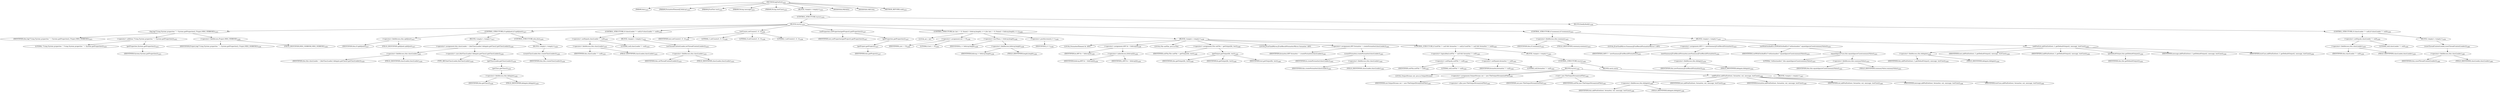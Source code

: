 digraph "logVmExit" {  
"3038" [label = <(METHOD,logVmExit)<SUB>1422</SUB>> ]
"185" [label = <(PARAM,this)<SUB>1422</SUB>> ]
"3039" [label = <(PARAM,FormatterElement[] feArray)<SUB>1422</SUB>> ]
"3040" [label = <(PARAM,JUnitTest test)<SUB>1422</SUB>> ]
"3041" [label = <(PARAM,String message)<SUB>1423</SUB>> ]
"3042" [label = <(PARAM,String testCase)<SUB>1423</SUB>> ]
"3043" [label = <(BLOCK,&lt;empty&gt;,&lt;empty&gt;)<SUB>1423</SUB>> ]
"3044" [label = <(CONTROL_STRUCTURE,try,try)<SUB>1424</SUB>> ]
"3045" [label = <(BLOCK,try,try)<SUB>1424</SUB>> ]
"3046" [label = <(log,log(&quot;Using System properties &quot; + System.getProperties(), Project.MSG_VERBOSE))<SUB>1425</SUB>> ]
"184" [label = <(IDENTIFIER,this,log(&quot;Using System properties &quot; + System.getProperties(), Project.MSG_VERBOSE))<SUB>1425</SUB>> ]
"3047" [label = <(&lt;operator&gt;.addition,&quot;Using System properties &quot; + System.getProperties())<SUB>1425</SUB>> ]
"3048" [label = <(LITERAL,&quot;Using System properties &quot;,&quot;Using System properties &quot; + System.getProperties())<SUB>1425</SUB>> ]
"3049" [label = <(getProperties,System.getProperties())<SUB>1425</SUB>> ]
"3050" [label = <(IDENTIFIER,System,System.getProperties())<SUB>1425</SUB>> ]
"3051" [label = <(&lt;operator&gt;.fieldAccess,Project.MSG_VERBOSE)<SUB>1426</SUB>> ]
"3052" [label = <(IDENTIFIER,Project,log(&quot;Using System properties &quot; + System.getProperties(), Project.MSG_VERBOSE))<SUB>1426</SUB>> ]
"3053" [label = <(FIELD_IDENTIFIER,MSG_VERBOSE,MSG_VERBOSE)<SUB>1426</SUB>> ]
"3054" [label = <(CONTROL_STRUCTURE,if (splitJunit),if (splitJunit))<SUB>1427</SUB>> ]
"3055" [label = <(&lt;operator&gt;.fieldAccess,this.splitJunit)<SUB>1427</SUB>> ]
"3056" [label = <(IDENTIFIER,this,if (splitJunit))<SUB>1427</SUB>> ]
"3057" [label = <(FIELD_IDENTIFIER,splitJunit,splitJunit)<SUB>1427</SUB>> ]
"3058" [label = <(BLOCK,&lt;empty&gt;,&lt;empty&gt;)<SUB>1427</SUB>> ]
"3059" [label = <(&lt;operator&gt;.assignment,this.classLoader = (AntClassLoader) delegate.getClass().getClassLoader())<SUB>1428</SUB>> ]
"3060" [label = <(&lt;operator&gt;.fieldAccess,this.classLoader)<SUB>1428</SUB>> ]
"3061" [label = <(IDENTIFIER,this,this.classLoader = (AntClassLoader) delegate.getClass().getClassLoader())<SUB>1428</SUB>> ]
"3062" [label = <(FIELD_IDENTIFIER,classLoader,classLoader)<SUB>1428</SUB>> ]
"3063" [label = <(&lt;operator&gt;.cast,(AntClassLoader) delegate.getClass().getClassLoader())<SUB>1428</SUB>> ]
"3064" [label = <(TYPE_REF,AntClassLoader,AntClassLoader)<SUB>1428</SUB>> ]
"3065" [label = <(getClassLoader,getClassLoader())<SUB>1428</SUB>> ]
"3066" [label = <(getClass,getClass())<SUB>1428</SUB>> ]
"3067" [label = <(&lt;operator&gt;.fieldAccess,this.delegate)<SUB>1428</SUB>> ]
"3068" [label = <(IDENTIFIER,this,getClass())<SUB>1428</SUB>> ]
"3069" [label = <(FIELD_IDENTIFIER,delegate,delegate)<SUB>1428</SUB>> ]
"3070" [label = <(CONTROL_STRUCTURE,else,else)<SUB>1429</SUB>> ]
"3071" [label = <(BLOCK,&lt;empty&gt;,&lt;empty&gt;)<SUB>1429</SUB>> ]
"3072" [label = <(createClassLoader,this.createClassLoader())<SUB>1430</SUB>> ]
"186" [label = <(IDENTIFIER,this,this.createClassLoader())<SUB>1430</SUB>> ]
"3073" [label = <(CONTROL_STRUCTURE,if (classLoader != null),if (classLoader != null))<SUB>1432</SUB>> ]
"3074" [label = <(&lt;operator&gt;.notEquals,classLoader != null)<SUB>1432</SUB>> ]
"3075" [label = <(&lt;operator&gt;.fieldAccess,this.classLoader)<SUB>1432</SUB>> ]
"3076" [label = <(IDENTIFIER,this,classLoader != null)<SUB>1432</SUB>> ]
"3077" [label = <(FIELD_IDENTIFIER,classLoader,classLoader)<SUB>1432</SUB>> ]
"3078" [label = <(LITERAL,null,classLoader != null)<SUB>1432</SUB>> ]
"3079" [label = <(BLOCK,&lt;empty&gt;,&lt;empty&gt;)<SUB>1432</SUB>> ]
"3080" [label = <(setThreadContextLoader,setThreadContextLoader())<SUB>1433</SUB>> ]
"3081" [label = <(&lt;operator&gt;.fieldAccess,this.classLoader)<SUB>1433</SUB>> ]
"3082" [label = <(IDENTIFIER,this,setThreadContextLoader())<SUB>1433</SUB>> ]
"3083" [label = <(FIELD_IDENTIFIER,classLoader,classLoader)<SUB>1433</SUB>> ]
"3084" [label = <(setCounts,setCounts(1, 0, 1))<SUB>1436</SUB>> ]
"3085" [label = <(IDENTIFIER,test,setCounts(1, 0, 1))<SUB>1436</SUB>> ]
"3086" [label = <(LITERAL,1,setCounts(1, 0, 1))<SUB>1436</SUB>> ]
"3087" [label = <(LITERAL,0,setCounts(1, 0, 1))<SUB>1436</SUB>> ]
"3088" [label = <(LITERAL,1,setCounts(1, 0, 1))<SUB>1436</SUB>> ]
"3089" [label = <(setProperties,setProperties(getProject().getProperties()))<SUB>1437</SUB>> ]
"3090" [label = <(IDENTIFIER,test,setProperties(getProject().getProperties()))<SUB>1437</SUB>> ]
"3091" [label = <(getProperties,getProperties())<SUB>1437</SUB>> ]
"3092" [label = <(getProject,getProject())<SUB>1437</SUB>> ]
"187" [label = <(IDENTIFIER,this,getProject())<SUB>1437</SUB>> ]
"3093" [label = <(CONTROL_STRUCTURE,for (int i = 0; Some(i &lt; feArray.length); i++),for (int i = 0; Some(i &lt; feArray.length); i++))<SUB>1438</SUB>> ]
"3094" [label = <(LOCAL,int i: int)> ]
"3095" [label = <(&lt;operator&gt;.assignment,int i = 0)<SUB>1438</SUB>> ]
"3096" [label = <(IDENTIFIER,i,int i = 0)<SUB>1438</SUB>> ]
"3097" [label = <(LITERAL,0,int i = 0)<SUB>1438</SUB>> ]
"3098" [label = <(&lt;operator&gt;.lessThan,i &lt; feArray.length)<SUB>1438</SUB>> ]
"3099" [label = <(IDENTIFIER,i,i &lt; feArray.length)<SUB>1438</SUB>> ]
"3100" [label = <(&lt;operator&gt;.fieldAccess,feArray.length)<SUB>1438</SUB>> ]
"3101" [label = <(IDENTIFIER,feArray,i &lt; feArray.length)<SUB>1438</SUB>> ]
"3102" [label = <(FIELD_IDENTIFIER,length,length)<SUB>1438</SUB>> ]
"3103" [label = <(&lt;operator&gt;.postIncrement,i++)<SUB>1438</SUB>> ]
"3104" [label = <(IDENTIFIER,i,i++)<SUB>1438</SUB>> ]
"3105" [label = <(BLOCK,&lt;empty&gt;,&lt;empty&gt;)<SUB>1438</SUB>> ]
"3106" [label = <(LOCAL,FormatterElement fe: ANY)> ]
"3107" [label = <(&lt;operator&gt;.assignment,ANY fe = feArray[i])<SUB>1439</SUB>> ]
"3108" [label = <(IDENTIFIER,fe,ANY fe = feArray[i])<SUB>1439</SUB>> ]
"3109" [label = <(&lt;operator&gt;.indexAccess,feArray[i])<SUB>1439</SUB>> ]
"3110" [label = <(IDENTIFIER,feArray,ANY fe = feArray[i])<SUB>1439</SUB>> ]
"3111" [label = <(IDENTIFIER,i,ANY fe = feArray[i])<SUB>1439</SUB>> ]
"3112" [label = <(LOCAL,File outFile: java.io.File)> ]
"3113" [label = <(&lt;operator&gt;.assignment,File outFile = getOutput(fe, test))<SUB>1440</SUB>> ]
"3114" [label = <(IDENTIFIER,outFile,File outFile = getOutput(fe, test))<SUB>1440</SUB>> ]
"3115" [label = <(getOutput,getOutput(fe, test))<SUB>1440</SUB>> ]
"188" [label = <(IDENTIFIER,this,getOutput(fe, test))<SUB>1440</SUB>> ]
"3116" [label = <(IDENTIFIER,fe,getOutput(fe, test))<SUB>1440</SUB>> ]
"3117" [label = <(IDENTIFIER,test,getOutput(fe, test))<SUB>1440</SUB>> ]
"3118" [label = <(LOCAL,JUnitTaskMirror.JUnitResultFormatterMirror formatter: ANY)> ]
"3119" [label = <(&lt;operator&gt;.assignment,ANY formatter = createFormatter(classLoader))<SUB>1441</SUB>> ]
"3120" [label = <(IDENTIFIER,formatter,ANY formatter = createFormatter(classLoader))<SUB>1441</SUB>> ]
"3121" [label = <(createFormatter,createFormatter(classLoader))<SUB>1442</SUB>> ]
"3122" [label = <(IDENTIFIER,fe,createFormatter(classLoader))<SUB>1442</SUB>> ]
"3123" [label = <(&lt;operator&gt;.fieldAccess,this.classLoader)<SUB>1442</SUB>> ]
"3124" [label = <(IDENTIFIER,this,createFormatter(classLoader))<SUB>1442</SUB>> ]
"3125" [label = <(FIELD_IDENTIFIER,classLoader,classLoader)<SUB>1442</SUB>> ]
"3126" [label = <(CONTROL_STRUCTURE,if (outFile != null &amp;&amp; formatter != null),if (outFile != null &amp;&amp; formatter != null))<SUB>1443</SUB>> ]
"3127" [label = <(&lt;operator&gt;.logicalAnd,outFile != null &amp;&amp; formatter != null)<SUB>1443</SUB>> ]
"3128" [label = <(&lt;operator&gt;.notEquals,outFile != null)<SUB>1443</SUB>> ]
"3129" [label = <(IDENTIFIER,outFile,outFile != null)<SUB>1443</SUB>> ]
"3130" [label = <(LITERAL,null,outFile != null)<SUB>1443</SUB>> ]
"3131" [label = <(&lt;operator&gt;.notEquals,formatter != null)<SUB>1443</SUB>> ]
"3132" [label = <(IDENTIFIER,formatter,formatter != null)<SUB>1443</SUB>> ]
"3133" [label = <(LITERAL,null,formatter != null)<SUB>1443</SUB>> ]
"3134" [label = <(BLOCK,&lt;empty&gt;,&lt;empty&gt;)<SUB>1443</SUB>> ]
"3135" [label = <(CONTROL_STRUCTURE,try,try)<SUB>1444</SUB>> ]
"3136" [label = <(BLOCK,try,try)<SUB>1444</SUB>> ]
"190" [label = <(LOCAL,OutputStream out: java.io.OutputStream)> ]
"3137" [label = <(&lt;operator&gt;.assignment,OutputStream out = new FileOutputStream(outFile))<SUB>1445</SUB>> ]
"3138" [label = <(IDENTIFIER,out,OutputStream out = new FileOutputStream(outFile))<SUB>1445</SUB>> ]
"3139" [label = <(&lt;operator&gt;.alloc,new FileOutputStream(outFile))<SUB>1445</SUB>> ]
"3140" [label = <(&lt;init&gt;,new FileOutputStream(outFile))<SUB>1445</SUB>> ]
"189" [label = <(IDENTIFIER,out,new FileOutputStream(outFile))<SUB>1445</SUB>> ]
"3141" [label = <(IDENTIFIER,outFile,new FileOutputStream(outFile))<SUB>1445</SUB>> ]
"3142" [label = <(addVmExit,addVmExit(test, formatter, out, message, testCase))<SUB>1446</SUB>> ]
"3143" [label = <(&lt;operator&gt;.fieldAccess,this.delegate)<SUB>1446</SUB>> ]
"3144" [label = <(IDENTIFIER,this,addVmExit(test, formatter, out, message, testCase))<SUB>1446</SUB>> ]
"3145" [label = <(FIELD_IDENTIFIER,delegate,delegate)<SUB>1446</SUB>> ]
"3146" [label = <(IDENTIFIER,test,addVmExit(test, formatter, out, message, testCase))<SUB>1446</SUB>> ]
"3147" [label = <(IDENTIFIER,formatter,addVmExit(test, formatter, out, message, testCase))<SUB>1446</SUB>> ]
"3148" [label = <(IDENTIFIER,out,addVmExit(test, formatter, out, message, testCase))<SUB>1446</SUB>> ]
"3149" [label = <(IDENTIFIER,message,addVmExit(test, formatter, out, message, testCase))<SUB>1446</SUB>> ]
"3150" [label = <(IDENTIFIER,testCase,addVmExit(test, formatter, out, message, testCase))<SUB>1446</SUB>> ]
"3151" [label = <(BLOCK,catch,catch)> ]
"3152" [label = <(BLOCK,&lt;empty&gt;,&lt;empty&gt;)<SUB>1447</SUB>> ]
"3153" [label = <(CONTROL_STRUCTURE,if (summary),if (summary))<SUB>1452</SUB>> ]
"3154" [label = <(&lt;operator&gt;.fieldAccess,this.summary)<SUB>1452</SUB>> ]
"3155" [label = <(IDENTIFIER,this,if (summary))<SUB>1452</SUB>> ]
"3156" [label = <(FIELD_IDENTIFIER,summary,summary)<SUB>1452</SUB>> ]
"3157" [label = <(BLOCK,&lt;empty&gt;,&lt;empty&gt;)<SUB>1452</SUB>> ]
"3158" [label = <(LOCAL,JUnitTaskMirror.SummaryJUnitResultFormatterMirror f: ANY)> ]
"3159" [label = <(&lt;operator&gt;.assignment,ANY f = newSummaryJUnitResultFormatter())<SUB>1453</SUB>> ]
"3160" [label = <(IDENTIFIER,f,ANY f = newSummaryJUnitResultFormatter())<SUB>1453</SUB>> ]
"3161" [label = <(newSummaryJUnitResultFormatter,newSummaryJUnitResultFormatter())<SUB>1454</SUB>> ]
"3162" [label = <(&lt;operator&gt;.fieldAccess,this.delegate)<SUB>1454</SUB>> ]
"3163" [label = <(IDENTIFIER,this,newSummaryJUnitResultFormatter())<SUB>1454</SUB>> ]
"3164" [label = <(FIELD_IDENTIFIER,delegate,delegate)<SUB>1454</SUB>> ]
"3165" [label = <(setWithOutAndErr,setWithOutAndErr(&quot;withoutanderr&quot;.equalsIgnoreCase(summaryValue)))<SUB>1455</SUB>> ]
"3166" [label = <(IDENTIFIER,f,setWithOutAndErr(&quot;withoutanderr&quot;.equalsIgnoreCase(summaryValue)))<SUB>1455</SUB>> ]
"3167" [label = <(equalsIgnoreCase,this.equalsIgnoreCase(summaryValue))<SUB>1455</SUB>> ]
"3168" [label = <(LITERAL,&quot;withoutanderr&quot;,this.equalsIgnoreCase(summaryValue))<SUB>1455</SUB>> ]
"3169" [label = <(&lt;operator&gt;.fieldAccess,this.summaryValue)<SUB>1455</SUB>> ]
"3170" [label = <(IDENTIFIER,this,this.equalsIgnoreCase(summaryValue))<SUB>1455</SUB>> ]
"3171" [label = <(FIELD_IDENTIFIER,summaryValue,summaryValue)<SUB>1455</SUB>> ]
"3172" [label = <(addVmExit,addVmExit(test, f, getDefaultOutput(), message, testCase))<SUB>1456</SUB>> ]
"3173" [label = <(&lt;operator&gt;.fieldAccess,this.delegate)<SUB>1456</SUB>> ]
"3174" [label = <(IDENTIFIER,this,addVmExit(test, f, getDefaultOutput(), message, testCase))<SUB>1456</SUB>> ]
"3175" [label = <(FIELD_IDENTIFIER,delegate,delegate)<SUB>1456</SUB>> ]
"3176" [label = <(IDENTIFIER,test,addVmExit(test, f, getDefaultOutput(), message, testCase))<SUB>1456</SUB>> ]
"3177" [label = <(IDENTIFIER,f,addVmExit(test, f, getDefaultOutput(), message, testCase))<SUB>1456</SUB>> ]
"3178" [label = <(getDefaultOutput,this.getDefaultOutput())<SUB>1456</SUB>> ]
"191" [label = <(IDENTIFIER,this,this.getDefaultOutput())<SUB>1456</SUB>> ]
"3179" [label = <(IDENTIFIER,message,addVmExit(test, f, getDefaultOutput(), message, testCase))<SUB>1456</SUB>> ]
"3180" [label = <(IDENTIFIER,testCase,addVmExit(test, f, getDefaultOutput(), message, testCase))<SUB>1456</SUB>> ]
"3181" [label = <(BLOCK,finally,finally)<SUB>1458</SUB>> ]
"3182" [label = <(CONTROL_STRUCTURE,if (classLoader != null),if (classLoader != null))<SUB>1459</SUB>> ]
"3183" [label = <(&lt;operator&gt;.notEquals,classLoader != null)<SUB>1459</SUB>> ]
"3184" [label = <(&lt;operator&gt;.fieldAccess,this.classLoader)<SUB>1459</SUB>> ]
"3185" [label = <(IDENTIFIER,this,classLoader != null)<SUB>1459</SUB>> ]
"3186" [label = <(FIELD_IDENTIFIER,classLoader,classLoader)<SUB>1459</SUB>> ]
"3187" [label = <(LITERAL,null,classLoader != null)<SUB>1459</SUB>> ]
"3188" [label = <(BLOCK,&lt;empty&gt;,&lt;empty&gt;)<SUB>1459</SUB>> ]
"3189" [label = <(resetThreadContextLoader,resetThreadContextLoader())<SUB>1460</SUB>> ]
"3190" [label = <(&lt;operator&gt;.fieldAccess,this.classLoader)<SUB>1460</SUB>> ]
"3191" [label = <(IDENTIFIER,this,resetThreadContextLoader())<SUB>1460</SUB>> ]
"3192" [label = <(FIELD_IDENTIFIER,classLoader,classLoader)<SUB>1460</SUB>> ]
"3193" [label = <(MODIFIER,PRIVATE)> ]
"3194" [label = <(MODIFIER,VIRTUAL)> ]
"3195" [label = <(METHOD_RETURN,void)<SUB>1422</SUB>> ]
  "3038" -> "185" 
  "3038" -> "3039" 
  "3038" -> "3040" 
  "3038" -> "3041" 
  "3038" -> "3042" 
  "3038" -> "3043" 
  "3038" -> "3193" 
  "3038" -> "3194" 
  "3038" -> "3195" 
  "3043" -> "3044" 
  "3044" -> "3045" 
  "3044" -> "3181" 
  "3045" -> "3046" 
  "3045" -> "3054" 
  "3045" -> "3073" 
  "3045" -> "3084" 
  "3045" -> "3089" 
  "3045" -> "3093" 
  "3045" -> "3153" 
  "3046" -> "184" 
  "3046" -> "3047" 
  "3046" -> "3051" 
  "3047" -> "3048" 
  "3047" -> "3049" 
  "3049" -> "3050" 
  "3051" -> "3052" 
  "3051" -> "3053" 
  "3054" -> "3055" 
  "3054" -> "3058" 
  "3054" -> "3070" 
  "3055" -> "3056" 
  "3055" -> "3057" 
  "3058" -> "3059" 
  "3059" -> "3060" 
  "3059" -> "3063" 
  "3060" -> "3061" 
  "3060" -> "3062" 
  "3063" -> "3064" 
  "3063" -> "3065" 
  "3065" -> "3066" 
  "3066" -> "3067" 
  "3067" -> "3068" 
  "3067" -> "3069" 
  "3070" -> "3071" 
  "3071" -> "3072" 
  "3072" -> "186" 
  "3073" -> "3074" 
  "3073" -> "3079" 
  "3074" -> "3075" 
  "3074" -> "3078" 
  "3075" -> "3076" 
  "3075" -> "3077" 
  "3079" -> "3080" 
  "3080" -> "3081" 
  "3081" -> "3082" 
  "3081" -> "3083" 
  "3084" -> "3085" 
  "3084" -> "3086" 
  "3084" -> "3087" 
  "3084" -> "3088" 
  "3089" -> "3090" 
  "3089" -> "3091" 
  "3091" -> "3092" 
  "3092" -> "187" 
  "3093" -> "3094" 
  "3093" -> "3095" 
  "3093" -> "3098" 
  "3093" -> "3103" 
  "3093" -> "3105" 
  "3095" -> "3096" 
  "3095" -> "3097" 
  "3098" -> "3099" 
  "3098" -> "3100" 
  "3100" -> "3101" 
  "3100" -> "3102" 
  "3103" -> "3104" 
  "3105" -> "3106" 
  "3105" -> "3107" 
  "3105" -> "3112" 
  "3105" -> "3113" 
  "3105" -> "3118" 
  "3105" -> "3119" 
  "3105" -> "3126" 
  "3107" -> "3108" 
  "3107" -> "3109" 
  "3109" -> "3110" 
  "3109" -> "3111" 
  "3113" -> "3114" 
  "3113" -> "3115" 
  "3115" -> "188" 
  "3115" -> "3116" 
  "3115" -> "3117" 
  "3119" -> "3120" 
  "3119" -> "3121" 
  "3121" -> "3122" 
  "3121" -> "3123" 
  "3123" -> "3124" 
  "3123" -> "3125" 
  "3126" -> "3127" 
  "3126" -> "3134" 
  "3127" -> "3128" 
  "3127" -> "3131" 
  "3128" -> "3129" 
  "3128" -> "3130" 
  "3131" -> "3132" 
  "3131" -> "3133" 
  "3134" -> "3135" 
  "3135" -> "3136" 
  "3135" -> "3151" 
  "3136" -> "190" 
  "3136" -> "3137" 
  "3136" -> "3140" 
  "3136" -> "3142" 
  "3137" -> "3138" 
  "3137" -> "3139" 
  "3140" -> "189" 
  "3140" -> "3141" 
  "3142" -> "3143" 
  "3142" -> "3146" 
  "3142" -> "3147" 
  "3142" -> "3148" 
  "3142" -> "3149" 
  "3142" -> "3150" 
  "3143" -> "3144" 
  "3143" -> "3145" 
  "3151" -> "3152" 
  "3153" -> "3154" 
  "3153" -> "3157" 
  "3154" -> "3155" 
  "3154" -> "3156" 
  "3157" -> "3158" 
  "3157" -> "3159" 
  "3157" -> "3165" 
  "3157" -> "3172" 
  "3159" -> "3160" 
  "3159" -> "3161" 
  "3161" -> "3162" 
  "3162" -> "3163" 
  "3162" -> "3164" 
  "3165" -> "3166" 
  "3165" -> "3167" 
  "3167" -> "3168" 
  "3167" -> "3169" 
  "3169" -> "3170" 
  "3169" -> "3171" 
  "3172" -> "3173" 
  "3172" -> "3176" 
  "3172" -> "3177" 
  "3172" -> "3178" 
  "3172" -> "3179" 
  "3172" -> "3180" 
  "3173" -> "3174" 
  "3173" -> "3175" 
  "3178" -> "191" 
  "3181" -> "3182" 
  "3182" -> "3183" 
  "3182" -> "3188" 
  "3183" -> "3184" 
  "3183" -> "3187" 
  "3184" -> "3185" 
  "3184" -> "3186" 
  "3188" -> "3189" 
  "3189" -> "3190" 
  "3190" -> "3191" 
  "3190" -> "3192" 
}
